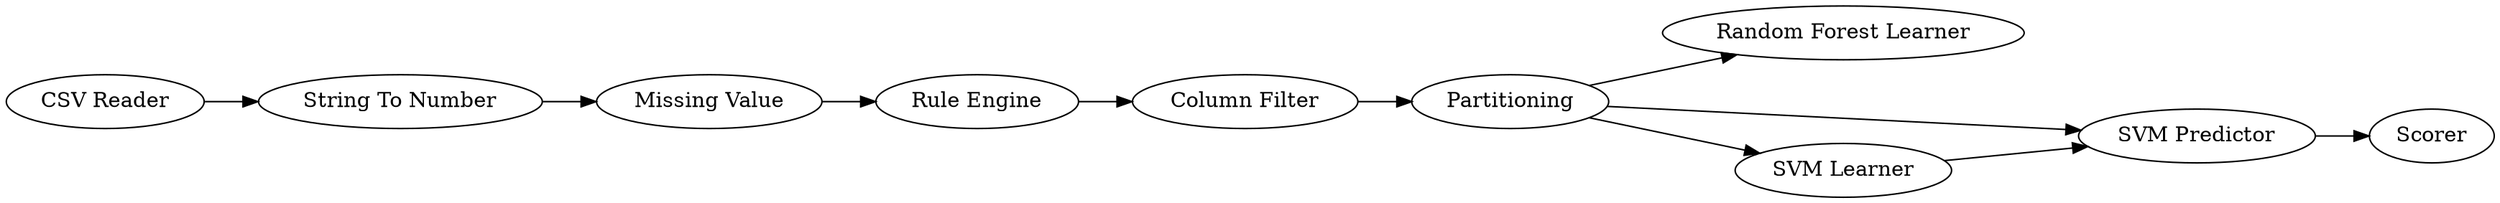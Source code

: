 digraph {
	"-8627268827757925401_10" [label=Scorer]
	"-8627268827757925401_7" [label="Column Filter"]
	"-8627268827757925401_11" [label="Random Forest Learner"]
	"-8627268827757925401_6" [label=Partitioning]
	"-8627268827757925401_2" [label="Rule Engine"]
	"-8627268827757925401_3" [label="Missing Value"]
	"-8627268827757925401_1" [label="CSV Reader"]
	"-8627268827757925401_9" [label="SVM Predictor"]
	"-8627268827757925401_4" [label="String To Number"]
	"-8627268827757925401_8" [label="SVM Learner"]
	"-8627268827757925401_3" -> "-8627268827757925401_2"
	"-8627268827757925401_4" -> "-8627268827757925401_3"
	"-8627268827757925401_1" -> "-8627268827757925401_4"
	"-8627268827757925401_6" -> "-8627268827757925401_9"
	"-8627268827757925401_6" -> "-8627268827757925401_8"
	"-8627268827757925401_2" -> "-8627268827757925401_7"
	"-8627268827757925401_6" -> "-8627268827757925401_11"
	"-8627268827757925401_9" -> "-8627268827757925401_10"
	"-8627268827757925401_8" -> "-8627268827757925401_9"
	"-8627268827757925401_7" -> "-8627268827757925401_6"
	rankdir=LR
}
